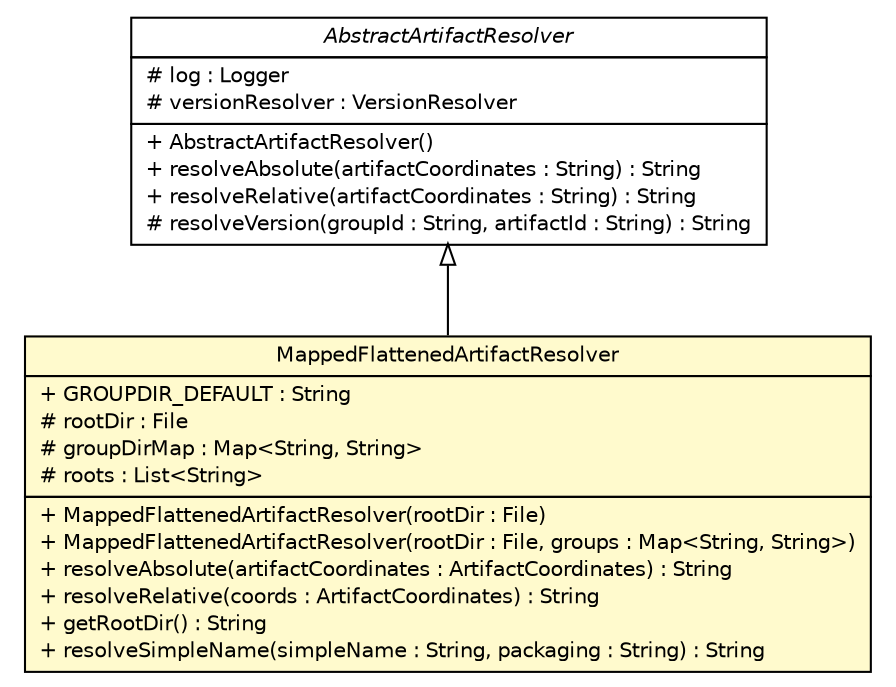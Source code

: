 #!/usr/local/bin/dot
#
# Class diagram 
# Generated by UMLGraph version R5_6 (http://www.umlgraph.org/)
#

digraph G {
	edge [fontname="Helvetica",fontsize=10,labelfontname="Helvetica",labelfontsize=10];
	node [fontname="Helvetica",fontsize=10,shape=plaintext];
	nodesep=0.25;
	ranksep=0.5;
	// sorcer.resolver.AbstractArtifactResolver
	c322650 [label=<<table title="sorcer.resolver.AbstractArtifactResolver" border="0" cellborder="1" cellspacing="0" cellpadding="2" port="p" href="./AbstractArtifactResolver.html">
		<tr><td><table border="0" cellspacing="0" cellpadding="1">
<tr><td align="center" balign="center"><font face="Helvetica-Oblique"> AbstractArtifactResolver </font></td></tr>
		</table></td></tr>
		<tr><td><table border="0" cellspacing="0" cellpadding="1">
<tr><td align="left" balign="left"> # log : Logger </td></tr>
<tr><td align="left" balign="left"> # versionResolver : VersionResolver </td></tr>
		</table></td></tr>
		<tr><td><table border="0" cellspacing="0" cellpadding="1">
<tr><td align="left" balign="left"> + AbstractArtifactResolver() </td></tr>
<tr><td align="left" balign="left"> + resolveAbsolute(artifactCoordinates : String) : String </td></tr>
<tr><td align="left" balign="left"> + resolveRelative(artifactCoordinates : String) : String </td></tr>
<tr><td align="left" balign="left"> # resolveVersion(groupId : String, artifactId : String) : String </td></tr>
		</table></td></tr>
		</table>>, URL="./AbstractArtifactResolver.html", fontname="Helvetica", fontcolor="black", fontsize=10.0];
	// sorcer.resolver.MappedFlattenedArtifactResolver
	c322651 [label=<<table title="sorcer.resolver.MappedFlattenedArtifactResolver" border="0" cellborder="1" cellspacing="0" cellpadding="2" port="p" bgcolor="lemonChiffon" href="./MappedFlattenedArtifactResolver.html">
		<tr><td><table border="0" cellspacing="0" cellpadding="1">
<tr><td align="center" balign="center"> MappedFlattenedArtifactResolver </td></tr>
		</table></td></tr>
		<tr><td><table border="0" cellspacing="0" cellpadding="1">
<tr><td align="left" balign="left"> + GROUPDIR_DEFAULT : String </td></tr>
<tr><td align="left" balign="left"> # rootDir : File </td></tr>
<tr><td align="left" balign="left"> # groupDirMap : Map&lt;String, String&gt; </td></tr>
<tr><td align="left" balign="left"> # roots : List&lt;String&gt; </td></tr>
		</table></td></tr>
		<tr><td><table border="0" cellspacing="0" cellpadding="1">
<tr><td align="left" balign="left"> + MappedFlattenedArtifactResolver(rootDir : File) </td></tr>
<tr><td align="left" balign="left"> + MappedFlattenedArtifactResolver(rootDir : File, groups : Map&lt;String, String&gt;) </td></tr>
<tr><td align="left" balign="left"> + resolveAbsolute(artifactCoordinates : ArtifactCoordinates) : String </td></tr>
<tr><td align="left" balign="left"> + resolveRelative(coords : ArtifactCoordinates) : String </td></tr>
<tr><td align="left" balign="left"> + getRootDir() : String </td></tr>
<tr><td align="left" balign="left"> + resolveSimpleName(simpleName : String, packaging : String) : String </td></tr>
		</table></td></tr>
		</table>>, URL="./MappedFlattenedArtifactResolver.html", fontname="Helvetica", fontcolor="black", fontsize=10.0];
	//sorcer.resolver.MappedFlattenedArtifactResolver extends sorcer.resolver.AbstractArtifactResolver
	c322650:p -> c322651:p [dir=back,arrowtail=empty];
}

